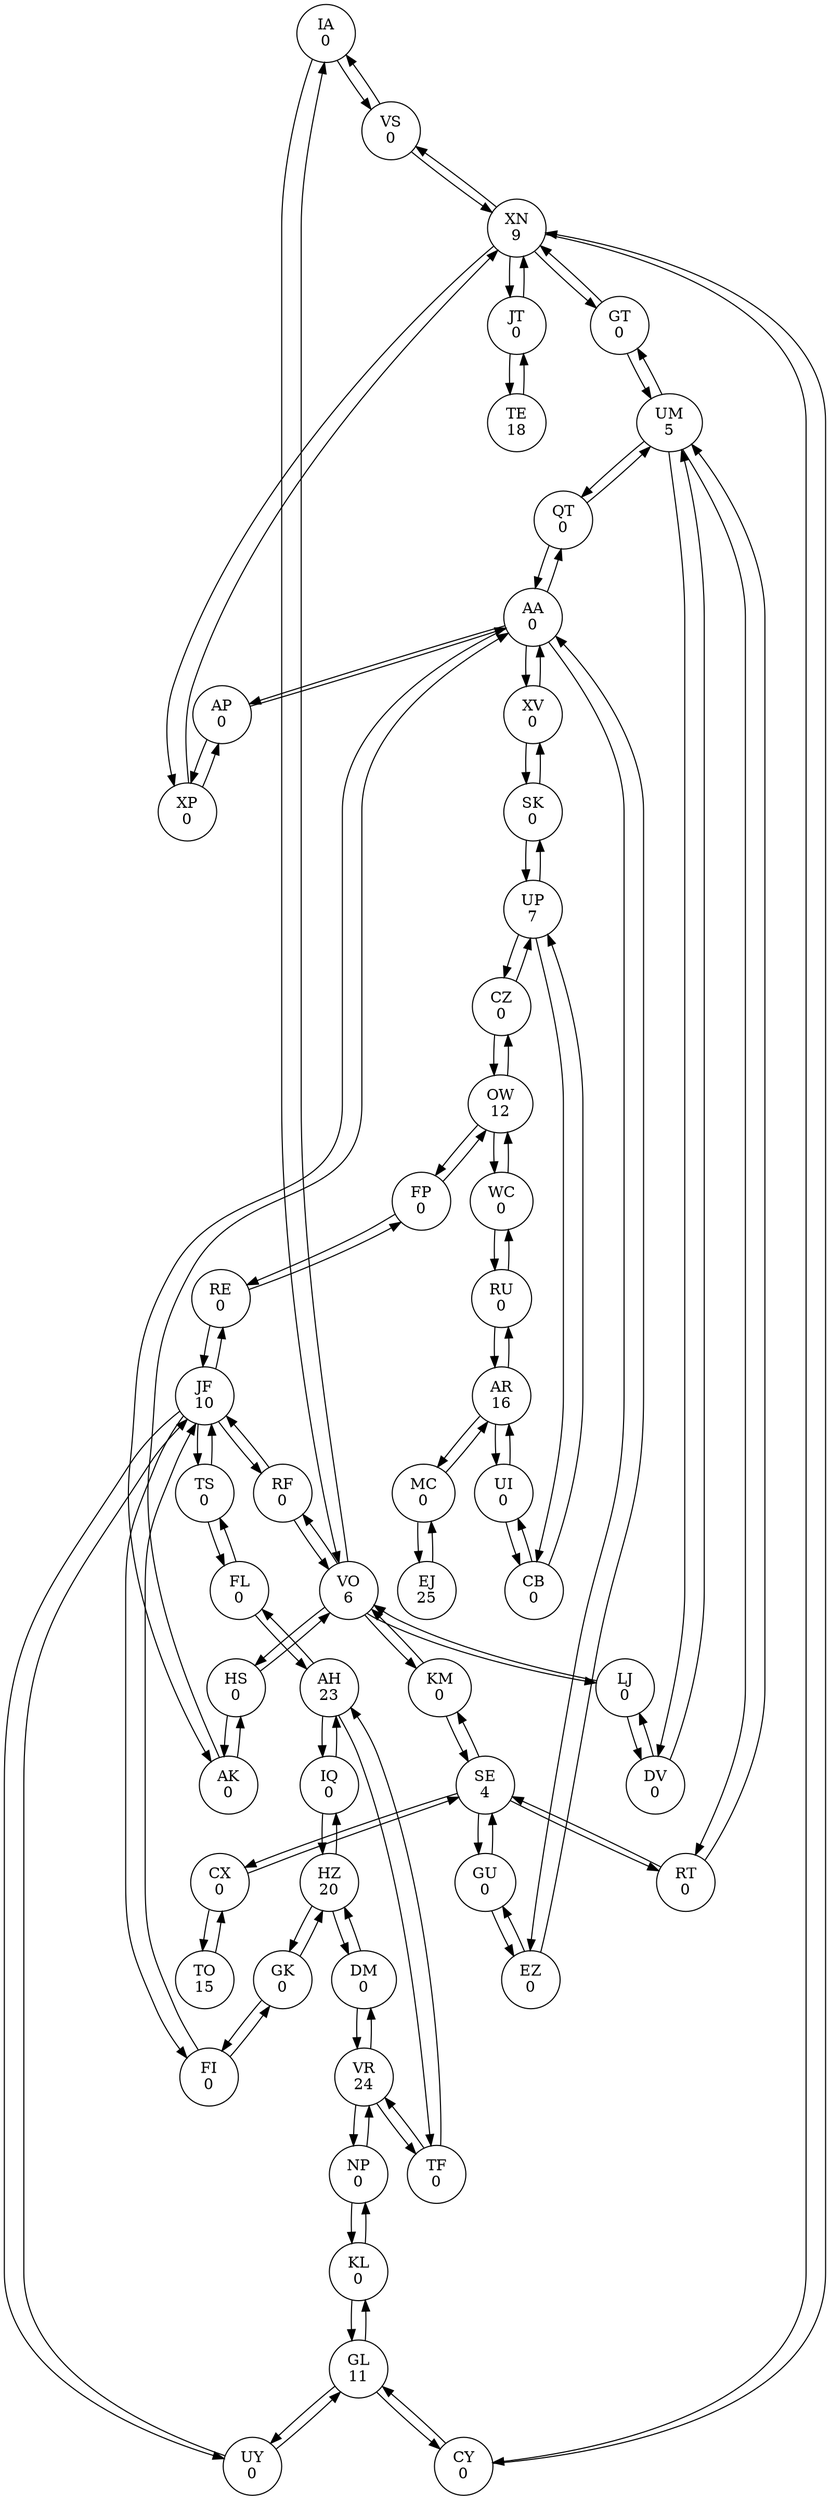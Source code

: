 digraph {
IA [label="IA\n0"];
IA -> VS;
IA -> VO;
SK [label="SK\n0"];
SK -> XV;
SK -> UP;
AK [label="AK\n0"];
AK -> AA;
AK -> HS;
XV [label="XV\n0"];
XV -> AA;
XV -> SK;
XP [label="XP\n0"];
XP -> AP;
XP -> XN;
CB [label="CB\n0"];
CB -> UI;
CB -> UP;
FL [label="FL\n0"];
FL -> AH;
FL -> TS;
VR [label="VR\n24"];
VR -> DM;
VR -> TF;
VR -> NP;
RF [label="RF\n0"];
RF -> VO;
RF -> JF;
GL [label="GL\n11"];
GL -> UY;
GL -> KL;
GL -> CY;
JT [label="JT\n0"];
JT -> TE;
JT -> XN;
TS [label="TS\n0"];
TS -> JF;
TS -> FL;
RU [label="RU\n0"];
RU -> AR;
RU -> WC;
QT [label="QT\n0"];
QT -> UM;
QT -> AA;
FI [label="FI\n0"];
FI -> JF;
FI -> GK;
AH [label="AH\n23"];
AH -> IQ;
AH -> FL;
AH -> TF;
OW [label="OW\n12"];
OW -> CZ;
OW -> WC;
OW -> FP;
JF [label="JF\n10"];
JF -> RF;
JF -> FI;
JF -> UY;
JF -> RE;
JF -> TS;
DV [label="DV\n0"];
DV -> LJ;
DV -> UM;
KM [label="KM\n0"];
KM -> SE;
KM -> VO;
EZ [label="EZ\n0"];
EZ -> AA;
EZ -> GU;
CY [label="CY\n0"];
CY -> XN;
CY -> GL;
KL [label="KL\n0"];
KL -> GL;
KL -> NP;
UY [label="UY\n0"];
UY -> JF;
UY -> GL;
VO [label="VO\n6"];
VO -> KM;
VO -> RF;
VO -> HS;
VO -> LJ;
VO -> IA;
AR [label="AR\n16"];
AR -> UI;
AR -> RU;
AR -> MC;
XN [label="XN\n9"];
XN -> XP;
XN -> JT;
XN -> VS;
XN -> GT;
XN -> CY;
EJ [label="EJ\n25"];
EJ -> MC;
IQ [label="IQ\n0"];
IQ -> HZ;
IQ -> AH;
WC [label="WC\n0"];
WC -> OW;
WC -> RU;
FP [label="FP\n0"];
FP -> OW;
FP -> RE;
VS [label="VS\n0"];
VS -> XN;
VS -> IA;
TO [label="TO\n15"];
TO -> CX;
CZ [label="CZ\n0"];
CZ -> UP;
CZ -> OW;
AA [label="AA\n0"];
AA -> QT;
AA -> AP;
AA -> EZ;
AA -> AK;
AA -> XV;
AP [label="AP\n0"];
AP -> XP;
AP -> AA;
UP [label="UP\n7"];
UP -> SK;
UP -> CB;
UP -> CZ;
CX [label="CX\n0"];
CX -> SE;
CX -> TO;
GT [label="GT\n0"];
GT -> XN;
GT -> UM;
LJ [label="LJ\n0"];
LJ -> DV;
LJ -> VO;
GK [label="GK\n0"];
GK -> FI;
GK -> HZ;
DM [label="DM\n0"];
DM -> VR;
DM -> HZ;
UM [label="UM\n5"];
UM -> DV;
UM -> GT;
UM -> RT;
UM -> QT;
HZ [label="HZ\n20"];
HZ -> IQ;
HZ -> DM;
HZ -> GK;
UI [label="UI\n0"];
UI -> AR;
UI -> CB;
RT [label="RT\n0"];
RT -> UM;
RT -> SE;
TF [label="TF\n0"];
TF -> AH;
TF -> VR;
TE [label="TE\n18"];
TE -> JT;
MC [label="MC\n0"];
MC -> EJ;
MC -> AR;
HS [label="HS\n0"];
HS -> AK;
HS -> VO;
SE [label="SE\n4"];
SE -> GU;
SE -> KM;
SE -> CX;
SE -> RT;
GU [label="GU\n0"];
GU -> SE;
GU -> EZ;
RE [label="RE\n0"];
RE -> JF;
RE -> FP;
NP [label="NP\n0"];
NP -> VR;
NP -> KL;
}
